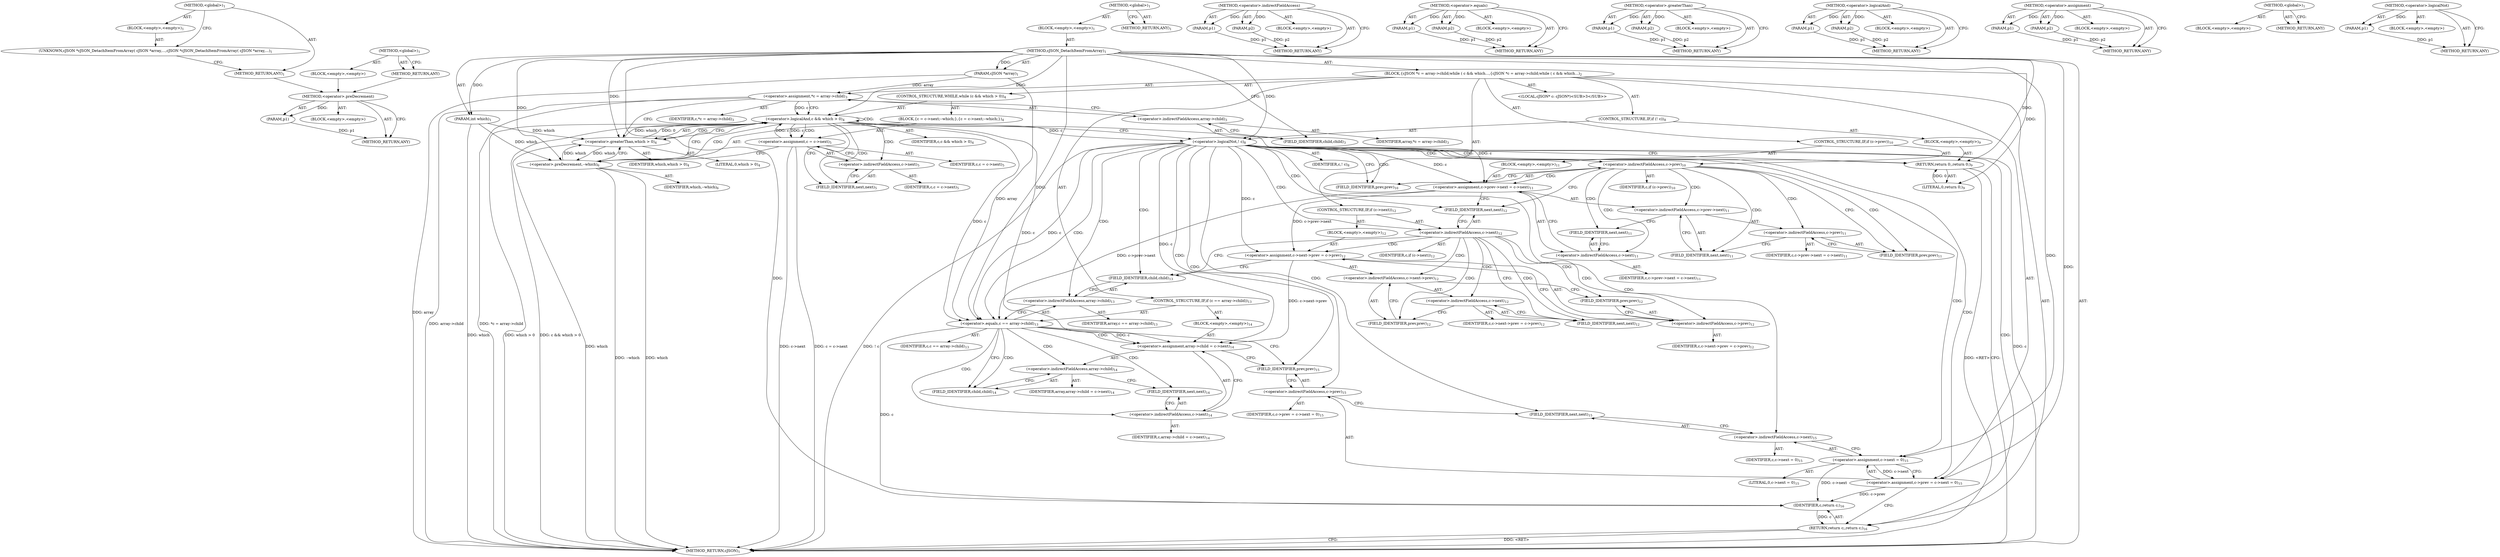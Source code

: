 digraph "&lt;global&gt;" {
vulnerable_132 [label=<(METHOD,&lt;operator&gt;.preDecrement)>];
vulnerable_133 [label=<(PARAM,p1)>];
vulnerable_134 [label=<(BLOCK,&lt;empty&gt;,&lt;empty&gt;)>];
vulnerable_135 [label=<(METHOD_RETURN,ANY)>];
vulnerable_6 [label=<(METHOD,&lt;global&gt;)<SUB>1</SUB>>];
vulnerable_7 [label=<(BLOCK,&lt;empty&gt;,&lt;empty&gt;)<SUB>1</SUB>>];
vulnerable_8 [label=<(METHOD,cJSON_DetachItemFromArray)<SUB>1</SUB>>];
vulnerable_9 [label=<(PARAM,cJSON *array)<SUB>1</SUB>>];
vulnerable_10 [label=<(PARAM,int which)<SUB>1</SUB>>];
vulnerable_11 [label=<(BLOCK,{
	cJSON *c = array-&gt;child;
	while ( c &amp;&amp; which...,{
	cJSON *c = array-&gt;child;
	while ( c &amp;&amp; which...)<SUB>2</SUB>>];
vulnerable_12 [label="<(LOCAL,cJSON* c: cJSON*)<SUB>3</SUB>>"];
vulnerable_13 [label=<(&lt;operator&gt;.assignment,*c = array-&gt;child)<SUB>3</SUB>>];
vulnerable_14 [label=<(IDENTIFIER,c,*c = array-&gt;child)<SUB>3</SUB>>];
vulnerable_15 [label=<(&lt;operator&gt;.indirectFieldAccess,array-&gt;child)<SUB>3</SUB>>];
vulnerable_16 [label=<(IDENTIFIER,array,*c = array-&gt;child)<SUB>3</SUB>>];
vulnerable_17 [label=<(FIELD_IDENTIFIER,child,child)<SUB>3</SUB>>];
vulnerable_18 [label=<(CONTROL_STRUCTURE,WHILE,while (c &amp;&amp; which &gt; 0))<SUB>4</SUB>>];
vulnerable_19 [label=<(&lt;operator&gt;.logicalAnd,c &amp;&amp; which &gt; 0)<SUB>4</SUB>>];
vulnerable_20 [label=<(IDENTIFIER,c,c &amp;&amp; which &gt; 0)<SUB>4</SUB>>];
vulnerable_21 [label=<(&lt;operator&gt;.greaterThan,which &gt; 0)<SUB>4</SUB>>];
vulnerable_22 [label=<(IDENTIFIER,which,which &gt; 0)<SUB>4</SUB>>];
vulnerable_23 [label=<(LITERAL,0,which &gt; 0)<SUB>4</SUB>>];
vulnerable_24 [label=<(BLOCK,{
		c = c-&gt;next;
		--which;
	},{
		c = c-&gt;next;
		--which;
	})<SUB>4</SUB>>];
vulnerable_25 [label=<(&lt;operator&gt;.assignment,c = c-&gt;next)<SUB>5</SUB>>];
vulnerable_26 [label=<(IDENTIFIER,c,c = c-&gt;next)<SUB>5</SUB>>];
vulnerable_27 [label=<(&lt;operator&gt;.indirectFieldAccess,c-&gt;next)<SUB>5</SUB>>];
vulnerable_28 [label=<(IDENTIFIER,c,c = c-&gt;next)<SUB>5</SUB>>];
vulnerable_29 [label=<(FIELD_IDENTIFIER,next,next)<SUB>5</SUB>>];
vulnerable_30 [label=<(&lt;operator&gt;.preDecrement,--which)<SUB>6</SUB>>];
vulnerable_31 [label=<(IDENTIFIER,which,--which)<SUB>6</SUB>>];
vulnerable_32 [label=<(CONTROL_STRUCTURE,IF,if (! c))<SUB>8</SUB>>];
vulnerable_33 [label=<(&lt;operator&gt;.logicalNot,! c)<SUB>8</SUB>>];
vulnerable_34 [label=<(IDENTIFIER,c,! c)<SUB>8</SUB>>];
vulnerable_35 [label=<(BLOCK,&lt;empty&gt;,&lt;empty&gt;)<SUB>9</SUB>>];
vulnerable_36 [label=<(RETURN,return 0;,return 0;)<SUB>9</SUB>>];
vulnerable_37 [label=<(LITERAL,0,return 0;)<SUB>9</SUB>>];
vulnerable_38 [label=<(CONTROL_STRUCTURE,IF,if (c-&gt;prev))<SUB>10</SUB>>];
vulnerable_39 [label=<(&lt;operator&gt;.indirectFieldAccess,c-&gt;prev)<SUB>10</SUB>>];
vulnerable_40 [label=<(IDENTIFIER,c,if (c-&gt;prev))<SUB>10</SUB>>];
vulnerable_41 [label=<(FIELD_IDENTIFIER,prev,prev)<SUB>10</SUB>>];
vulnerable_42 [label=<(BLOCK,&lt;empty&gt;,&lt;empty&gt;)<SUB>11</SUB>>];
vulnerable_43 [label=<(&lt;operator&gt;.assignment,c-&gt;prev-&gt;next = c-&gt;next)<SUB>11</SUB>>];
vulnerable_44 [label=<(&lt;operator&gt;.indirectFieldAccess,c-&gt;prev-&gt;next)<SUB>11</SUB>>];
vulnerable_45 [label=<(&lt;operator&gt;.indirectFieldAccess,c-&gt;prev)<SUB>11</SUB>>];
vulnerable_46 [label=<(IDENTIFIER,c,c-&gt;prev-&gt;next = c-&gt;next)<SUB>11</SUB>>];
vulnerable_47 [label=<(FIELD_IDENTIFIER,prev,prev)<SUB>11</SUB>>];
vulnerable_48 [label=<(FIELD_IDENTIFIER,next,next)<SUB>11</SUB>>];
vulnerable_49 [label=<(&lt;operator&gt;.indirectFieldAccess,c-&gt;next)<SUB>11</SUB>>];
vulnerable_50 [label=<(IDENTIFIER,c,c-&gt;prev-&gt;next = c-&gt;next)<SUB>11</SUB>>];
vulnerable_51 [label=<(FIELD_IDENTIFIER,next,next)<SUB>11</SUB>>];
vulnerable_52 [label=<(CONTROL_STRUCTURE,IF,if (c-&gt;next))<SUB>12</SUB>>];
vulnerable_53 [label=<(&lt;operator&gt;.indirectFieldAccess,c-&gt;next)<SUB>12</SUB>>];
vulnerable_54 [label=<(IDENTIFIER,c,if (c-&gt;next))<SUB>12</SUB>>];
vulnerable_55 [label=<(FIELD_IDENTIFIER,next,next)<SUB>12</SUB>>];
vulnerable_56 [label=<(BLOCK,&lt;empty&gt;,&lt;empty&gt;)<SUB>12</SUB>>];
vulnerable_57 [label=<(&lt;operator&gt;.assignment,c-&gt;next-&gt;prev = c-&gt;prev)<SUB>12</SUB>>];
vulnerable_58 [label=<(&lt;operator&gt;.indirectFieldAccess,c-&gt;next-&gt;prev)<SUB>12</SUB>>];
vulnerable_59 [label=<(&lt;operator&gt;.indirectFieldAccess,c-&gt;next)<SUB>12</SUB>>];
vulnerable_60 [label=<(IDENTIFIER,c,c-&gt;next-&gt;prev = c-&gt;prev)<SUB>12</SUB>>];
vulnerable_61 [label=<(FIELD_IDENTIFIER,next,next)<SUB>12</SUB>>];
vulnerable_62 [label=<(FIELD_IDENTIFIER,prev,prev)<SUB>12</SUB>>];
vulnerable_63 [label=<(&lt;operator&gt;.indirectFieldAccess,c-&gt;prev)<SUB>12</SUB>>];
vulnerable_64 [label=<(IDENTIFIER,c,c-&gt;next-&gt;prev = c-&gt;prev)<SUB>12</SUB>>];
vulnerable_65 [label=<(FIELD_IDENTIFIER,prev,prev)<SUB>12</SUB>>];
vulnerable_66 [label=<(CONTROL_STRUCTURE,IF,if (c == array-&gt;child))<SUB>13</SUB>>];
vulnerable_67 [label=<(&lt;operator&gt;.equals,c == array-&gt;child)<SUB>13</SUB>>];
vulnerable_68 [label=<(IDENTIFIER,c,c == array-&gt;child)<SUB>13</SUB>>];
vulnerable_69 [label=<(&lt;operator&gt;.indirectFieldAccess,array-&gt;child)<SUB>13</SUB>>];
vulnerable_70 [label=<(IDENTIFIER,array,c == array-&gt;child)<SUB>13</SUB>>];
vulnerable_71 [label=<(FIELD_IDENTIFIER,child,child)<SUB>13</SUB>>];
vulnerable_72 [label=<(BLOCK,&lt;empty&gt;,&lt;empty&gt;)<SUB>14</SUB>>];
vulnerable_73 [label=<(&lt;operator&gt;.assignment,array-&gt;child = c-&gt;next)<SUB>14</SUB>>];
vulnerable_74 [label=<(&lt;operator&gt;.indirectFieldAccess,array-&gt;child)<SUB>14</SUB>>];
vulnerable_75 [label=<(IDENTIFIER,array,array-&gt;child = c-&gt;next)<SUB>14</SUB>>];
vulnerable_76 [label=<(FIELD_IDENTIFIER,child,child)<SUB>14</SUB>>];
vulnerable_77 [label=<(&lt;operator&gt;.indirectFieldAccess,c-&gt;next)<SUB>14</SUB>>];
vulnerable_78 [label=<(IDENTIFIER,c,array-&gt;child = c-&gt;next)<SUB>14</SUB>>];
vulnerable_79 [label=<(FIELD_IDENTIFIER,next,next)<SUB>14</SUB>>];
vulnerable_80 [label=<(&lt;operator&gt;.assignment,c-&gt;prev = c-&gt;next = 0)<SUB>15</SUB>>];
vulnerable_81 [label=<(&lt;operator&gt;.indirectFieldAccess,c-&gt;prev)<SUB>15</SUB>>];
vulnerable_82 [label=<(IDENTIFIER,c,c-&gt;prev = c-&gt;next = 0)<SUB>15</SUB>>];
vulnerable_83 [label=<(FIELD_IDENTIFIER,prev,prev)<SUB>15</SUB>>];
vulnerable_84 [label=<(&lt;operator&gt;.assignment,c-&gt;next = 0)<SUB>15</SUB>>];
vulnerable_85 [label=<(&lt;operator&gt;.indirectFieldAccess,c-&gt;next)<SUB>15</SUB>>];
vulnerable_86 [label=<(IDENTIFIER,c,c-&gt;next = 0)<SUB>15</SUB>>];
vulnerable_87 [label=<(FIELD_IDENTIFIER,next,next)<SUB>15</SUB>>];
vulnerable_88 [label=<(LITERAL,0,c-&gt;next = 0)<SUB>15</SUB>>];
vulnerable_89 [label=<(RETURN,return c;,return c;)<SUB>16</SUB>>];
vulnerable_90 [label=<(IDENTIFIER,c,return c;)<SUB>16</SUB>>];
vulnerable_91 [label=<(METHOD_RETURN,cJSON)<SUB>1</SUB>>];
vulnerable_93 [label=<(METHOD_RETURN,ANY)<SUB>1</SUB>>];
vulnerable_117 [label=<(METHOD,&lt;operator&gt;.indirectFieldAccess)>];
vulnerable_118 [label=<(PARAM,p1)>];
vulnerable_119 [label=<(PARAM,p2)>];
vulnerable_120 [label=<(BLOCK,&lt;empty&gt;,&lt;empty&gt;)>];
vulnerable_121 [label=<(METHOD_RETURN,ANY)>];
vulnerable_140 [label=<(METHOD,&lt;operator&gt;.equals)>];
vulnerable_141 [label=<(PARAM,p1)>];
vulnerable_142 [label=<(PARAM,p2)>];
vulnerable_143 [label=<(BLOCK,&lt;empty&gt;,&lt;empty&gt;)>];
vulnerable_144 [label=<(METHOD_RETURN,ANY)>];
vulnerable_127 [label=<(METHOD,&lt;operator&gt;.greaterThan)>];
vulnerable_128 [label=<(PARAM,p1)>];
vulnerable_129 [label=<(PARAM,p2)>];
vulnerable_130 [label=<(BLOCK,&lt;empty&gt;,&lt;empty&gt;)>];
vulnerable_131 [label=<(METHOD_RETURN,ANY)>];
vulnerable_122 [label=<(METHOD,&lt;operator&gt;.logicalAnd)>];
vulnerable_123 [label=<(PARAM,p1)>];
vulnerable_124 [label=<(PARAM,p2)>];
vulnerable_125 [label=<(BLOCK,&lt;empty&gt;,&lt;empty&gt;)>];
vulnerable_126 [label=<(METHOD_RETURN,ANY)>];
vulnerable_112 [label=<(METHOD,&lt;operator&gt;.assignment)>];
vulnerable_113 [label=<(PARAM,p1)>];
vulnerable_114 [label=<(PARAM,p2)>];
vulnerable_115 [label=<(BLOCK,&lt;empty&gt;,&lt;empty&gt;)>];
vulnerable_116 [label=<(METHOD_RETURN,ANY)>];
vulnerable_106 [label=<(METHOD,&lt;global&gt;)<SUB>1</SUB>>];
vulnerable_107 [label=<(BLOCK,&lt;empty&gt;,&lt;empty&gt;)>];
vulnerable_108 [label=<(METHOD_RETURN,ANY)>];
vulnerable_136 [label=<(METHOD,&lt;operator&gt;.logicalNot)>];
vulnerable_137 [label=<(PARAM,p1)>];
vulnerable_138 [label=<(BLOCK,&lt;empty&gt;,&lt;empty&gt;)>];
vulnerable_139 [label=<(METHOD_RETURN,ANY)>];
fixed_6 [label=<(METHOD,&lt;global&gt;)<SUB>1</SUB>>];
fixed_7 [label=<(BLOCK,&lt;empty&gt;,&lt;empty&gt;)<SUB>1</SUB>>];
fixed_8 [label=<(UNKNOWN,cJSON *cJSON_DetachItemFromArray( cJSON *array,...,cJSON *cJSON_DetachItemFromArray( cJSON *array,...)<SUB>1</SUB>>];
fixed_9 [label=<(METHOD_RETURN,ANY)<SUB>1</SUB>>];
fixed_14 [label=<(METHOD,&lt;global&gt;)<SUB>1</SUB>>];
fixed_15 [label=<(BLOCK,&lt;empty&gt;,&lt;empty&gt;)>];
fixed_16 [label=<(METHOD_RETURN,ANY)>];
vulnerable_132 -> vulnerable_133  [key=0, label="AST: "];
vulnerable_132 -> vulnerable_133  [key=1, label="DDG: "];
vulnerable_132 -> vulnerable_134  [key=0, label="AST: "];
vulnerable_132 -> vulnerable_135  [key=0, label="AST: "];
vulnerable_132 -> vulnerable_135  [key=1, label="CFG: "];
vulnerable_133 -> vulnerable_135  [key=0, label="DDG: p1"];
vulnerable_6 -> vulnerable_7  [key=0, label="AST: "];
vulnerable_6 -> vulnerable_93  [key=0, label="AST: "];
vulnerable_6 -> vulnerable_93  [key=1, label="CFG: "];
vulnerable_7 -> vulnerable_8  [key=0, label="AST: "];
vulnerable_8 -> vulnerable_9  [key=0, label="AST: "];
vulnerable_8 -> vulnerable_9  [key=1, label="DDG: "];
vulnerable_8 -> vulnerable_10  [key=0, label="AST: "];
vulnerable_8 -> vulnerable_10  [key=1, label="DDG: "];
vulnerable_8 -> vulnerable_11  [key=0, label="AST: "];
vulnerable_8 -> vulnerable_91  [key=0, label="AST: "];
vulnerable_8 -> vulnerable_17  [key=0, label="CFG: "];
vulnerable_8 -> vulnerable_80  [key=0, label="DDG: "];
vulnerable_8 -> vulnerable_90  [key=0, label="DDG: "];
vulnerable_8 -> vulnerable_19  [key=0, label="DDG: "];
vulnerable_8 -> vulnerable_33  [key=0, label="DDG: "];
vulnerable_8 -> vulnerable_36  [key=0, label="DDG: "];
vulnerable_8 -> vulnerable_67  [key=0, label="DDG: "];
vulnerable_8 -> vulnerable_84  [key=0, label="DDG: "];
vulnerable_8 -> vulnerable_21  [key=0, label="DDG: "];
vulnerable_8 -> vulnerable_30  [key=0, label="DDG: "];
vulnerable_8 -> vulnerable_37  [key=0, label="DDG: "];
vulnerable_9 -> vulnerable_91  [key=0, label="DDG: array"];
vulnerable_9 -> vulnerable_13  [key=0, label="DDG: array"];
vulnerable_9 -> vulnerable_67  [key=0, label="DDG: array"];
vulnerable_10 -> vulnerable_91  [key=0, label="DDG: which"];
vulnerable_10 -> vulnerable_21  [key=0, label="DDG: which"];
vulnerable_10 -> vulnerable_30  [key=0, label="DDG: which"];
vulnerable_11 -> vulnerable_12  [key=0, label="AST: "];
vulnerable_11 -> vulnerable_13  [key=0, label="AST: "];
vulnerable_11 -> vulnerable_18  [key=0, label="AST: "];
vulnerable_11 -> vulnerable_32  [key=0, label="AST: "];
vulnerable_11 -> vulnerable_38  [key=0, label="AST: "];
vulnerable_11 -> vulnerable_52  [key=0, label="AST: "];
vulnerable_11 -> vulnerable_66  [key=0, label="AST: "];
vulnerable_11 -> vulnerable_80  [key=0, label="AST: "];
vulnerable_11 -> vulnerable_89  [key=0, label="AST: "];
vulnerable_13 -> vulnerable_14  [key=0, label="AST: "];
vulnerable_13 -> vulnerable_15  [key=0, label="AST: "];
vulnerable_13 -> vulnerable_19  [key=0, label="CFG: "];
vulnerable_13 -> vulnerable_19  [key=1, label="DDG: c"];
vulnerable_13 -> vulnerable_21  [key=0, label="CFG: "];
vulnerable_13 -> vulnerable_91  [key=0, label="DDG: array-&gt;child"];
vulnerable_13 -> vulnerable_91  [key=1, label="DDG: *c = array-&gt;child"];
vulnerable_15 -> vulnerable_16  [key=0, label="AST: "];
vulnerable_15 -> vulnerable_17  [key=0, label="AST: "];
vulnerable_15 -> vulnerable_13  [key=0, label="CFG: "];
vulnerable_17 -> vulnerable_15  [key=0, label="CFG: "];
vulnerable_18 -> vulnerable_19  [key=0, label="AST: "];
vulnerable_18 -> vulnerable_24  [key=0, label="AST: "];
vulnerable_19 -> vulnerable_20  [key=0, label="AST: "];
vulnerable_19 -> vulnerable_21  [key=0, label="AST: "];
vulnerable_19 -> vulnerable_21  [key=1, label="CDG: "];
vulnerable_19 -> vulnerable_29  [key=0, label="CFG: "];
vulnerable_19 -> vulnerable_29  [key=1, label="CDG: "];
vulnerable_19 -> vulnerable_33  [key=0, label="CFG: "];
vulnerable_19 -> vulnerable_33  [key=1, label="DDG: c"];
vulnerable_19 -> vulnerable_91  [key=0, label="DDG: which &gt; 0"];
vulnerable_19 -> vulnerable_91  [key=1, label="DDG: c &amp;&amp; which &gt; 0"];
vulnerable_19 -> vulnerable_25  [key=0, label="DDG: c"];
vulnerable_19 -> vulnerable_25  [key=1, label="CDG: "];
vulnerable_19 -> vulnerable_43  [key=0, label="DDG: c"];
vulnerable_19 -> vulnerable_67  [key=0, label="DDG: c"];
vulnerable_19 -> vulnerable_73  [key=0, label="DDG: c"];
vulnerable_19 -> vulnerable_30  [key=0, label="CDG: "];
vulnerable_19 -> vulnerable_19  [key=0, label="CDG: "];
vulnerable_19 -> vulnerable_27  [key=0, label="CDG: "];
vulnerable_21 -> vulnerable_22  [key=0, label="AST: "];
vulnerable_21 -> vulnerable_23  [key=0, label="AST: "];
vulnerable_21 -> vulnerable_19  [key=0, label="CFG: "];
vulnerable_21 -> vulnerable_19  [key=1, label="DDG: which"];
vulnerable_21 -> vulnerable_19  [key=2, label="DDG: 0"];
vulnerable_21 -> vulnerable_91  [key=0, label="DDG: which"];
vulnerable_21 -> vulnerable_30  [key=0, label="DDG: which"];
vulnerable_24 -> vulnerable_25  [key=0, label="AST: "];
vulnerable_24 -> vulnerable_30  [key=0, label="AST: "];
vulnerable_25 -> vulnerable_26  [key=0, label="AST: "];
vulnerable_25 -> vulnerable_27  [key=0, label="AST: "];
vulnerable_25 -> vulnerable_30  [key=0, label="CFG: "];
vulnerable_25 -> vulnerable_91  [key=0, label="DDG: c-&gt;next"];
vulnerable_25 -> vulnerable_91  [key=1, label="DDG: c = c-&gt;next"];
vulnerable_25 -> vulnerable_19  [key=0, label="DDG: c"];
vulnerable_27 -> vulnerable_28  [key=0, label="AST: "];
vulnerable_27 -> vulnerable_29  [key=0, label="AST: "];
vulnerable_27 -> vulnerable_25  [key=0, label="CFG: "];
vulnerable_29 -> vulnerable_27  [key=0, label="CFG: "];
vulnerable_30 -> vulnerable_31  [key=0, label="AST: "];
vulnerable_30 -> vulnerable_19  [key=0, label="CFG: "];
vulnerable_30 -> vulnerable_21  [key=0, label="CFG: "];
vulnerable_30 -> vulnerable_21  [key=1, label="DDG: which"];
vulnerable_30 -> vulnerable_91  [key=0, label="DDG: which"];
vulnerable_30 -> vulnerable_91  [key=1, label="DDG: --which"];
vulnerable_32 -> vulnerable_33  [key=0, label="AST: "];
vulnerable_32 -> vulnerable_35  [key=0, label="AST: "];
vulnerable_33 -> vulnerable_34  [key=0, label="AST: "];
vulnerable_33 -> vulnerable_36  [key=0, label="CFG: "];
vulnerable_33 -> vulnerable_36  [key=1, label="CDG: "];
vulnerable_33 -> vulnerable_41  [key=0, label="CFG: "];
vulnerable_33 -> vulnerable_41  [key=1, label="CDG: "];
vulnerable_33 -> vulnerable_91  [key=0, label="DDG: c"];
vulnerable_33 -> vulnerable_91  [key=1, label="DDG: ! c"];
vulnerable_33 -> vulnerable_43  [key=0, label="DDG: c"];
vulnerable_33 -> vulnerable_57  [key=0, label="DDG: c"];
vulnerable_33 -> vulnerable_67  [key=0, label="DDG: c"];
vulnerable_33 -> vulnerable_67  [key=1, label="CDG: "];
vulnerable_33 -> vulnerable_73  [key=0, label="DDG: c"];
vulnerable_33 -> vulnerable_89  [key=0, label="CDG: "];
vulnerable_33 -> vulnerable_81  [key=0, label="CDG: "];
vulnerable_33 -> vulnerable_84  [key=0, label="CDG: "];
vulnerable_33 -> vulnerable_85  [key=0, label="CDG: "];
vulnerable_33 -> vulnerable_69  [key=0, label="CDG: "];
vulnerable_33 -> vulnerable_87  [key=0, label="CDG: "];
vulnerable_33 -> vulnerable_80  [key=0, label="CDG: "];
vulnerable_33 -> vulnerable_83  [key=0, label="CDG: "];
vulnerable_33 -> vulnerable_71  [key=0, label="CDG: "];
vulnerable_33 -> vulnerable_53  [key=0, label="CDG: "];
vulnerable_33 -> vulnerable_55  [key=0, label="CDG: "];
vulnerable_33 -> vulnerable_39  [key=0, label="CDG: "];
vulnerable_35 -> vulnerable_36  [key=0, label="AST: "];
vulnerable_36 -> vulnerable_37  [key=0, label="AST: "];
vulnerable_36 -> vulnerable_91  [key=0, label="CFG: "];
vulnerable_36 -> vulnerable_91  [key=1, label="DDG: &lt;RET&gt;"];
vulnerable_37 -> vulnerable_36  [key=0, label="DDG: 0"];
vulnerable_38 -> vulnerable_39  [key=0, label="AST: "];
vulnerable_38 -> vulnerable_42  [key=0, label="AST: "];
vulnerable_39 -> vulnerable_40  [key=0, label="AST: "];
vulnerable_39 -> vulnerable_41  [key=0, label="AST: "];
vulnerable_39 -> vulnerable_47  [key=0, label="CFG: "];
vulnerable_39 -> vulnerable_47  [key=1, label="CDG: "];
vulnerable_39 -> vulnerable_55  [key=0, label="CFG: "];
vulnerable_39 -> vulnerable_48  [key=0, label="CDG: "];
vulnerable_39 -> vulnerable_49  [key=0, label="CDG: "];
vulnerable_39 -> vulnerable_51  [key=0, label="CDG: "];
vulnerable_39 -> vulnerable_45  [key=0, label="CDG: "];
vulnerable_39 -> vulnerable_44  [key=0, label="CDG: "];
vulnerable_39 -> vulnerable_43  [key=0, label="CDG: "];
vulnerable_41 -> vulnerable_39  [key=0, label="CFG: "];
vulnerable_42 -> vulnerable_43  [key=0, label="AST: "];
vulnerable_43 -> vulnerable_44  [key=0, label="AST: "];
vulnerable_43 -> vulnerable_49  [key=0, label="AST: "];
vulnerable_43 -> vulnerable_55  [key=0, label="CFG: "];
vulnerable_43 -> vulnerable_57  [key=0, label="DDG: c-&gt;prev-&gt;next"];
vulnerable_43 -> vulnerable_67  [key=0, label="DDG: c-&gt;prev-&gt;next"];
vulnerable_44 -> vulnerable_45  [key=0, label="AST: "];
vulnerable_44 -> vulnerable_48  [key=0, label="AST: "];
vulnerable_44 -> vulnerable_51  [key=0, label="CFG: "];
vulnerable_45 -> vulnerable_46  [key=0, label="AST: "];
vulnerable_45 -> vulnerable_47  [key=0, label="AST: "];
vulnerable_45 -> vulnerable_48  [key=0, label="CFG: "];
vulnerable_47 -> vulnerable_45  [key=0, label="CFG: "];
vulnerable_48 -> vulnerable_44  [key=0, label="CFG: "];
vulnerable_49 -> vulnerable_50  [key=0, label="AST: "];
vulnerable_49 -> vulnerable_51  [key=0, label="AST: "];
vulnerable_49 -> vulnerable_43  [key=0, label="CFG: "];
vulnerable_51 -> vulnerable_49  [key=0, label="CFG: "];
vulnerable_52 -> vulnerable_53  [key=0, label="AST: "];
vulnerable_52 -> vulnerable_56  [key=0, label="AST: "];
vulnerable_53 -> vulnerable_54  [key=0, label="AST: "];
vulnerable_53 -> vulnerable_55  [key=0, label="AST: "];
vulnerable_53 -> vulnerable_61  [key=0, label="CFG: "];
vulnerable_53 -> vulnerable_61  [key=1, label="CDG: "];
vulnerable_53 -> vulnerable_71  [key=0, label="CFG: "];
vulnerable_53 -> vulnerable_57  [key=0, label="CDG: "];
vulnerable_53 -> vulnerable_65  [key=0, label="CDG: "];
vulnerable_53 -> vulnerable_59  [key=0, label="CDG: "];
vulnerable_53 -> vulnerable_58  [key=0, label="CDG: "];
vulnerable_53 -> vulnerable_63  [key=0, label="CDG: "];
vulnerable_53 -> vulnerable_62  [key=0, label="CDG: "];
vulnerable_55 -> vulnerable_53  [key=0, label="CFG: "];
vulnerable_56 -> vulnerable_57  [key=0, label="AST: "];
vulnerable_57 -> vulnerable_58  [key=0, label="AST: "];
vulnerable_57 -> vulnerable_63  [key=0, label="AST: "];
vulnerable_57 -> vulnerable_71  [key=0, label="CFG: "];
vulnerable_57 -> vulnerable_73  [key=0, label="DDG: c-&gt;next-&gt;prev"];
vulnerable_58 -> vulnerable_59  [key=0, label="AST: "];
vulnerable_58 -> vulnerable_62  [key=0, label="AST: "];
vulnerable_58 -> vulnerable_65  [key=0, label="CFG: "];
vulnerable_59 -> vulnerable_60  [key=0, label="AST: "];
vulnerable_59 -> vulnerable_61  [key=0, label="AST: "];
vulnerable_59 -> vulnerable_62  [key=0, label="CFG: "];
vulnerable_61 -> vulnerable_59  [key=0, label="CFG: "];
vulnerable_62 -> vulnerable_58  [key=0, label="CFG: "];
vulnerable_63 -> vulnerable_64  [key=0, label="AST: "];
vulnerable_63 -> vulnerable_65  [key=0, label="AST: "];
vulnerable_63 -> vulnerable_57  [key=0, label="CFG: "];
vulnerable_65 -> vulnerable_63  [key=0, label="CFG: "];
vulnerable_66 -> vulnerable_67  [key=0, label="AST: "];
vulnerable_66 -> vulnerable_72  [key=0, label="AST: "];
vulnerable_67 -> vulnerable_68  [key=0, label="AST: "];
vulnerable_67 -> vulnerable_69  [key=0, label="AST: "];
vulnerable_67 -> vulnerable_76  [key=0, label="CFG: "];
vulnerable_67 -> vulnerable_76  [key=1, label="CDG: "];
vulnerable_67 -> vulnerable_83  [key=0, label="CFG: "];
vulnerable_67 -> vulnerable_90  [key=0, label="DDG: c"];
vulnerable_67 -> vulnerable_73  [key=0, label="DDG: c"];
vulnerable_67 -> vulnerable_73  [key=1, label="CDG: "];
vulnerable_67 -> vulnerable_77  [key=0, label="CDG: "];
vulnerable_67 -> vulnerable_74  [key=0, label="CDG: "];
vulnerable_67 -> vulnerable_79  [key=0, label="CDG: "];
vulnerable_69 -> vulnerable_70  [key=0, label="AST: "];
vulnerable_69 -> vulnerable_71  [key=0, label="AST: "];
vulnerable_69 -> vulnerable_67  [key=0, label="CFG: "];
vulnerable_71 -> vulnerable_69  [key=0, label="CFG: "];
vulnerable_72 -> vulnerable_73  [key=0, label="AST: "];
vulnerable_73 -> vulnerable_74  [key=0, label="AST: "];
vulnerable_73 -> vulnerable_77  [key=0, label="AST: "];
vulnerable_73 -> vulnerable_83  [key=0, label="CFG: "];
vulnerable_74 -> vulnerable_75  [key=0, label="AST: "];
vulnerable_74 -> vulnerable_76  [key=0, label="AST: "];
vulnerable_74 -> vulnerable_79  [key=0, label="CFG: "];
vulnerable_76 -> vulnerable_74  [key=0, label="CFG: "];
vulnerable_77 -> vulnerable_78  [key=0, label="AST: "];
vulnerable_77 -> vulnerable_79  [key=0, label="AST: "];
vulnerable_77 -> vulnerable_73  [key=0, label="CFG: "];
vulnerable_79 -> vulnerable_77  [key=0, label="CFG: "];
vulnerable_80 -> vulnerable_81  [key=0, label="AST: "];
vulnerable_80 -> vulnerable_84  [key=0, label="AST: "];
vulnerable_80 -> vulnerable_89  [key=0, label="CFG: "];
vulnerable_80 -> vulnerable_90  [key=0, label="DDG: c-&gt;prev"];
vulnerable_81 -> vulnerable_82  [key=0, label="AST: "];
vulnerable_81 -> vulnerable_83  [key=0, label="AST: "];
vulnerable_81 -> vulnerable_87  [key=0, label="CFG: "];
vulnerable_83 -> vulnerable_81  [key=0, label="CFG: "];
vulnerable_84 -> vulnerable_85  [key=0, label="AST: "];
vulnerable_84 -> vulnerable_88  [key=0, label="AST: "];
vulnerable_84 -> vulnerable_80  [key=0, label="CFG: "];
vulnerable_84 -> vulnerable_80  [key=1, label="DDG: c-&gt;next"];
vulnerable_84 -> vulnerable_90  [key=0, label="DDG: c-&gt;next"];
vulnerable_85 -> vulnerable_86  [key=0, label="AST: "];
vulnerable_85 -> vulnerable_87  [key=0, label="AST: "];
vulnerable_85 -> vulnerable_84  [key=0, label="CFG: "];
vulnerable_87 -> vulnerable_85  [key=0, label="CFG: "];
vulnerable_89 -> vulnerable_90  [key=0, label="AST: "];
vulnerable_89 -> vulnerable_91  [key=0, label="CFG: "];
vulnerable_89 -> vulnerable_91  [key=1, label="DDG: &lt;RET&gt;"];
vulnerable_90 -> vulnerable_89  [key=0, label="DDG: c"];
vulnerable_117 -> vulnerable_118  [key=0, label="AST: "];
vulnerable_117 -> vulnerable_118  [key=1, label="DDG: "];
vulnerable_117 -> vulnerable_120  [key=0, label="AST: "];
vulnerable_117 -> vulnerable_119  [key=0, label="AST: "];
vulnerable_117 -> vulnerable_119  [key=1, label="DDG: "];
vulnerable_117 -> vulnerable_121  [key=0, label="AST: "];
vulnerable_117 -> vulnerable_121  [key=1, label="CFG: "];
vulnerable_118 -> vulnerable_121  [key=0, label="DDG: p1"];
vulnerable_119 -> vulnerable_121  [key=0, label="DDG: p2"];
vulnerable_140 -> vulnerable_141  [key=0, label="AST: "];
vulnerable_140 -> vulnerable_141  [key=1, label="DDG: "];
vulnerable_140 -> vulnerable_143  [key=0, label="AST: "];
vulnerable_140 -> vulnerable_142  [key=0, label="AST: "];
vulnerable_140 -> vulnerable_142  [key=1, label="DDG: "];
vulnerable_140 -> vulnerable_144  [key=0, label="AST: "];
vulnerable_140 -> vulnerable_144  [key=1, label="CFG: "];
vulnerable_141 -> vulnerable_144  [key=0, label="DDG: p1"];
vulnerable_142 -> vulnerable_144  [key=0, label="DDG: p2"];
vulnerable_127 -> vulnerable_128  [key=0, label="AST: "];
vulnerable_127 -> vulnerable_128  [key=1, label="DDG: "];
vulnerable_127 -> vulnerable_130  [key=0, label="AST: "];
vulnerable_127 -> vulnerable_129  [key=0, label="AST: "];
vulnerable_127 -> vulnerable_129  [key=1, label="DDG: "];
vulnerable_127 -> vulnerable_131  [key=0, label="AST: "];
vulnerable_127 -> vulnerable_131  [key=1, label="CFG: "];
vulnerable_128 -> vulnerable_131  [key=0, label="DDG: p1"];
vulnerable_129 -> vulnerable_131  [key=0, label="DDG: p2"];
vulnerable_122 -> vulnerable_123  [key=0, label="AST: "];
vulnerable_122 -> vulnerable_123  [key=1, label="DDG: "];
vulnerable_122 -> vulnerable_125  [key=0, label="AST: "];
vulnerable_122 -> vulnerable_124  [key=0, label="AST: "];
vulnerable_122 -> vulnerable_124  [key=1, label="DDG: "];
vulnerable_122 -> vulnerable_126  [key=0, label="AST: "];
vulnerable_122 -> vulnerable_126  [key=1, label="CFG: "];
vulnerable_123 -> vulnerable_126  [key=0, label="DDG: p1"];
vulnerable_124 -> vulnerable_126  [key=0, label="DDG: p2"];
vulnerable_112 -> vulnerable_113  [key=0, label="AST: "];
vulnerable_112 -> vulnerable_113  [key=1, label="DDG: "];
vulnerable_112 -> vulnerable_115  [key=0, label="AST: "];
vulnerable_112 -> vulnerable_114  [key=0, label="AST: "];
vulnerable_112 -> vulnerable_114  [key=1, label="DDG: "];
vulnerable_112 -> vulnerable_116  [key=0, label="AST: "];
vulnerable_112 -> vulnerable_116  [key=1, label="CFG: "];
vulnerable_113 -> vulnerable_116  [key=0, label="DDG: p1"];
vulnerable_114 -> vulnerable_116  [key=0, label="DDG: p2"];
vulnerable_106 -> vulnerable_107  [key=0, label="AST: "];
vulnerable_106 -> vulnerable_108  [key=0, label="AST: "];
vulnerable_106 -> vulnerable_108  [key=1, label="CFG: "];
vulnerable_136 -> vulnerable_137  [key=0, label="AST: "];
vulnerable_136 -> vulnerable_137  [key=1, label="DDG: "];
vulnerable_136 -> vulnerable_138  [key=0, label="AST: "];
vulnerable_136 -> vulnerable_139  [key=0, label="AST: "];
vulnerable_136 -> vulnerable_139  [key=1, label="CFG: "];
vulnerable_137 -> vulnerable_139  [key=0, label="DDG: p1"];
fixed_6 -> fixed_7  [key=0, label="AST: "];
fixed_6 -> fixed_9  [key=0, label="AST: "];
fixed_6 -> fixed_8  [key=0, label="CFG: "];
fixed_7 -> fixed_8  [key=0, label="AST: "];
fixed_8 -> fixed_9  [key=0, label="CFG: "];
fixed_9 -> vulnerable_132  [key=0];
fixed_14 -> fixed_15  [key=0, label="AST: "];
fixed_14 -> fixed_16  [key=0, label="AST: "];
fixed_14 -> fixed_16  [key=1, label="CFG: "];
fixed_15 -> vulnerable_132  [key=0];
fixed_16 -> vulnerable_132  [key=0];
}
